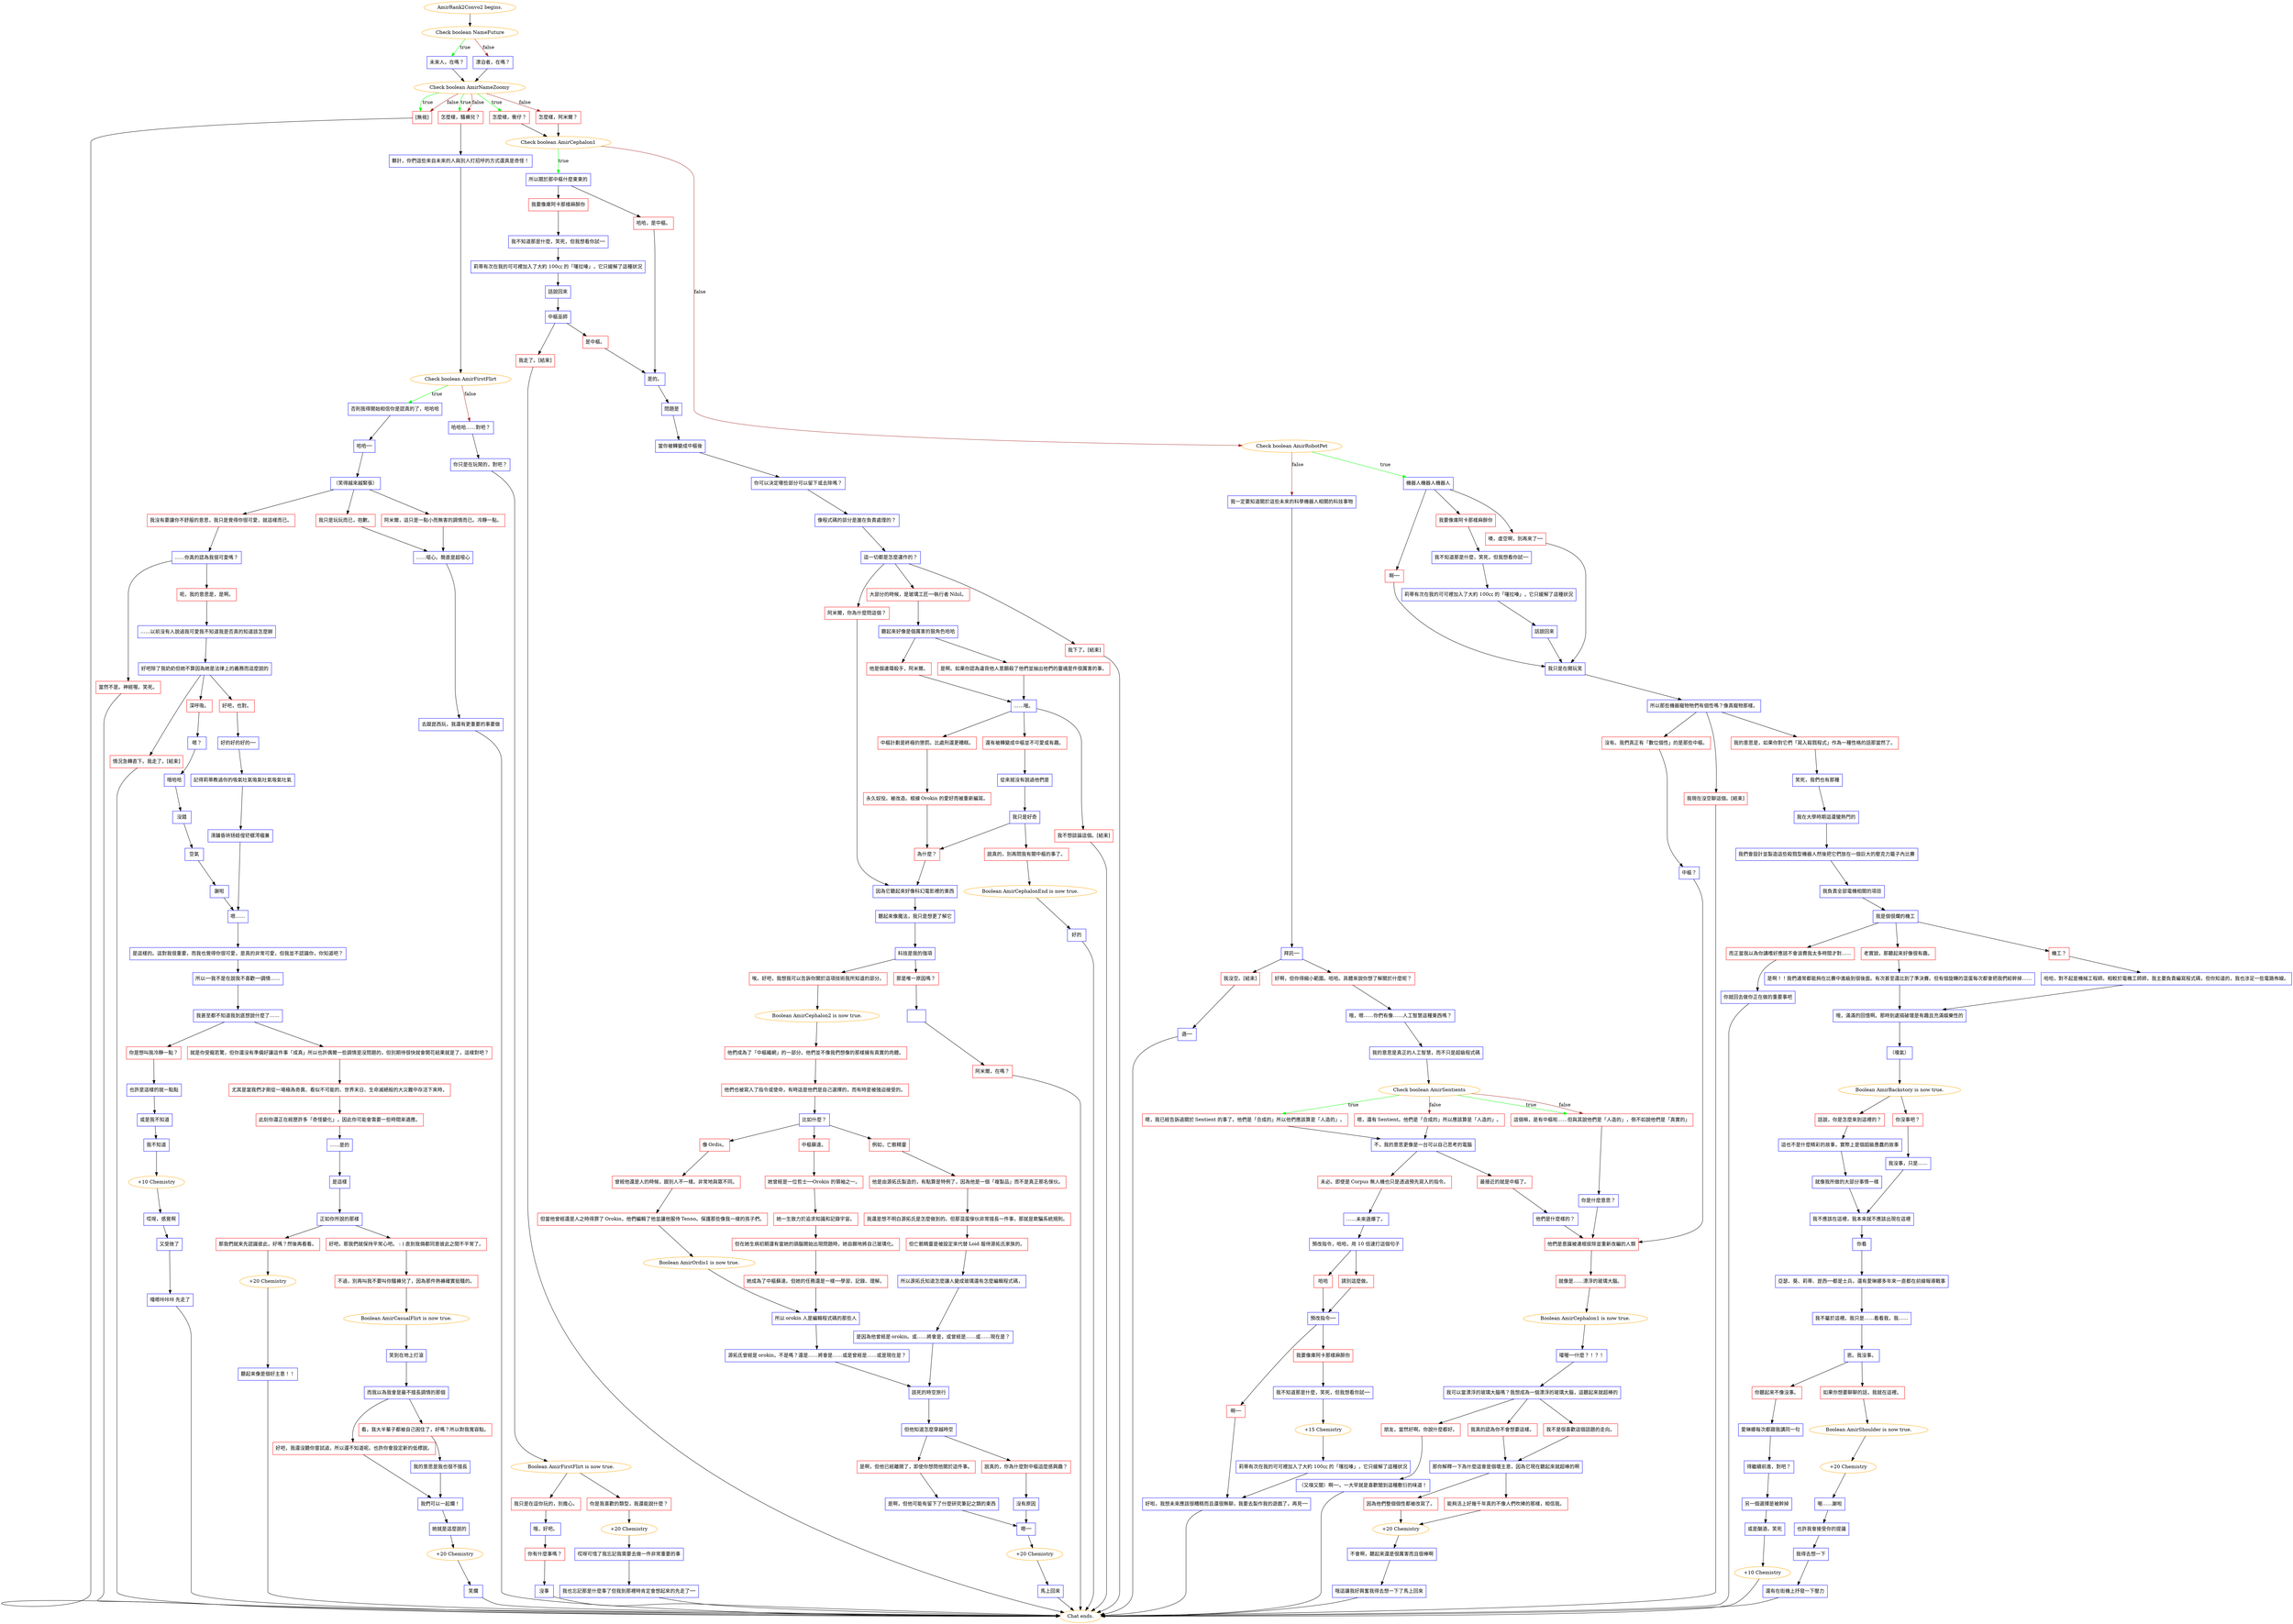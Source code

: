 digraph {
	"AmirRank2Convo2 begins." [color=orange];
		"AmirRank2Convo2 begins." -> j1555648941;
	j1555648941 [label="Check boolean NameFuture",color=orange];
		j1555648941 -> j3573716959 [label=true,color=green];
		j1555648941 -> j2254990089 [label=false,color=brown];
	j3573716959 [label="未來人，在嗎？",shape=box,color=blue];
		j3573716959 -> j3096240527;
	j2254990089 [label="漂泊者，在嗎？",shape=box,color=blue];
		j2254990089 -> j3096240527;
	j3096240527 [label="Check boolean AmirNameZoomy",color=orange];
		j3096240527 -> j3102889003 [label=true,color=green];
		j3096240527 -> j1818061471 [label=true,color=green];
		j3096240527 -> j263250467 [label=true,color=green];
		j3096240527 -> j3102889003 [label=false,color=brown];
		j3096240527 -> j1818061471 [label=false,color=brown];
		j3096240527 -> j2239394492 [label=false,color=brown];
	j3102889003 [label="[無視]",shape=box,color=red];
		j3102889003 -> "Chat ends.";
	j1818061471 [label="怎麼樣，騷褲兒？",shape=box,color=red];
		j1818061471 -> j1814704173;
	j263250467 [label="怎麼樣，衝仔？",shape=box,color=red];
		j263250467 -> j87647369;
	j2239394492 [label="怎麼樣，阿米爾？",shape=box,color=red];
		j2239394492 -> j87647369;
	"Chat ends." [color=orange];
	j1814704173 [label="夥計，你們這些來自未來的人與別人打招呼的方式還真是奇怪！",shape=box,color=blue];
		j1814704173 -> j1575820688;
	j87647369 [label="Check boolean AmirCephalon1",color=orange];
		j87647369 -> j24387188 [label=true,color=green];
		j87647369 -> j1377197533 [label=false,color=brown];
	j1575820688 [label="Check boolean AmirFirstFlirt",color=orange];
		j1575820688 -> j3993524243 [label=true,color=green];
		j1575820688 -> j300681540 [label=false,color=brown];
	j24387188 [label="所以關於那中樞什麼東東的",shape=box,color=blue];
		j24387188 -> j3345663882;
		j24387188 -> j2712804415;
	j1377197533 [label="Check boolean AmirRobotPet",color=orange];
		j1377197533 -> j1682276189 [label=true,color=green];
		j1377197533 -> j467453603 [label=false,color=brown];
	j3993524243 [label="否則我得開始相信你是認真的了，哈哈哈",shape=box,color=blue];
		j3993524243 -> j3671286782;
	j300681540 [label="哈哈哈……對吧？",shape=box,color=blue];
		j300681540 -> j462287713;
	j3345663882 [label="哈哈，是中樞。",shape=box,color=red];
		j3345663882 -> j29972326;
	j2712804415 [label="我要像庫阿卡那樣麻醉你",shape=box,color=red];
		j2712804415 -> j3055543347;
	j1682276189 [label="機器人機器人機器人",shape=box,color=blue];
		j1682276189 -> j2142055464;
		j1682276189 -> j4173119043;
		j1682276189 -> j2279892919;
	j467453603 [label="我一定要知道關於這些未來的科學機器人相關的科技事物",shape=box,color=blue];
		j467453603 -> j1042165884;
	j3671286782 [label="哈哈──",shape=box,color=blue];
		j3671286782 -> j1282131171;
	j462287713 [label="你只是在玩鬧的，對吧？",shape=box,color=blue];
		j462287713 -> j1496595557;
	j29972326 [label="是的。",shape=box,color=blue];
		j29972326 -> j3519729298;
	j3055543347 [label="我不知道那是什麼，笑死，但我想看你試──",shape=box,color=blue];
		j3055543347 -> j2761174243;
	j2142055464 [label="噢，虛空啊，別再來了──",shape=box,color=red];
		j2142055464 -> j2288444094;
	j4173119043 [label="啊──",shape=box,color=red];
		j4173119043 -> j2288444094;
	j2279892919 [label="我要像庫阿卡那樣麻醉你",shape=box,color=red];
		j2279892919 -> j1541273981;
	j1042165884 [label="拜託──",shape=box,color=blue];
		j1042165884 -> j2951574646;
		j1042165884 -> j3741975582;
	j1282131171 [label="（笑得越來越緊張）",shape=box,color=blue];
		j1282131171 -> j1670642363;
		j1282131171 -> j1974203086;
		j1282131171 -> j2720709315;
	j1496595557 [label="Boolean AmirFirstFlirt is now true.",color=orange];
		j1496595557 -> j3122030170;
		j1496595557 -> j2448601901;
	j3519729298 [label="問題是",shape=box,color=blue];
		j3519729298 -> j1396813080;
	j2761174243 [label="莉蒂有次在我的可可裡加入了大約 100㏄ 的「噻拉嗪」，它只緩解了這種狀況",shape=box,color=blue];
		j2761174243 -> j2272096931;
	j2288444094 [label="我只是在開玩笑",shape=box,color=blue];
		j2288444094 -> j190453765;
	j1541273981 [label="我不知道那是什麼，笑死，但我想看你試──",shape=box,color=blue];
		j1541273981 -> j3660005195;
	j2951574646 [label="我沒空。[結束]",shape=box,color=red];
		j2951574646 -> j3434288981;
	j3741975582 [label="好啊，但你得縮小範圍。哈哈。具體來說你想了解關於什麼呢？",shape=box,color=red];
		j3741975582 -> j1163211877;
	j1670642363 [label="我沒有要讓你不舒服的意思，我只是覺得你很可愛，就這樣而已。",shape=box,color=red];
		j1670642363 -> j3898598778;
	j1974203086 [label="我只是玩玩而已，抱歉。",shape=box,color=red];
		j1974203086 -> j2614170985;
	j2720709315 [label="阿米爾，這只是一點小而無害的調情而已。冷靜一點。",shape=box,color=red];
		j2720709315 -> j2614170985;
	j3122030170 [label="你是我喜歡的類型，我還能說什麼？",shape=box,color=red];
		j3122030170 -> j2367043658;
	j2448601901 [label="我只是在逗你玩的，別擔心。",shape=box,color=red];
		j2448601901 -> j1066692153;
	j1396813080 [label="當你被轉變成中樞後",shape=box,color=blue];
		j1396813080 -> j1708473770;
	j2272096931 [label="話說回來",shape=box,color=blue];
		j2272096931 -> j1651982567;
	j190453765 [label="所以那些機器寵物牠們有個性嗎？像真寵物那樣。",shape=box,color=blue];
		j190453765 -> j3041803811;
		j190453765 -> j1582806643;
		j190453765 -> j1614154323;
	j3660005195 [label="莉蒂有次在我的可可裡加入了大約 100㏄ 的「噻拉嗪」，它只緩解了這種狀況",shape=box,color=blue];
		j3660005195 -> j2841594482;
	j3434288981 [label="遜──",shape=box,color=blue];
		j3434288981 -> "Chat ends.";
	j1163211877 [label="哦，嗯……你們有像……人工智慧這種東西嗎？",shape=box,color=blue];
		j1163211877 -> j3621916009;
	j3898598778 [label="……你真的認為我很可愛嗎？",shape=box,color=blue];
		j3898598778 -> j1399472975;
		j3898598778 -> j2750286918;
	j2614170985 [label="……噁心。簡直是超噁心",shape=box,color=blue];
		j2614170985 -> j166051813;
	j2367043658 [label="+20 Chemistry",color=orange];
		j2367043658 -> j1959241097;
	j1066692153 [label="哦，好吧。",shape=box,color=blue];
		j1066692153 -> j4213611254;
	j1708473770 [label="你可以決定哪些部分可以留下或去除嗎？",shape=box,color=blue];
		j1708473770 -> j3724462329;
	j1651982567 [label="中樞巫師",shape=box,color=blue];
		j1651982567 -> j4001717310;
		j1651982567 -> j3782800179;
	j3041803811 [label="沒有。我們真正有「數位個性」的是那些中樞。",shape=box,color=red];
		j3041803811 -> j937894759;
	j1582806643 [label="我的意思是，如果你對它們「寫入殺戮程式」作為一種性格的話那當然了。",shape=box,color=red];
		j1582806643 -> j3627035860;
	j1614154323 [label="我現在沒空聊這個。[結束]",shape=box,color=red];
		j1614154323 -> "Chat ends.";
	j2841594482 [label="話說回來",shape=box,color=blue];
		j2841594482 -> j2288444094;
	j3621916009 [label="我的意思是真正的人工智慧，而不只是超級程式碼",shape=box,color=blue];
		j3621916009 -> j3361290284;
	j1399472975 [label="呃，我的意思是，是啊。",shape=box,color=red];
		j1399472975 -> j1728513783;
	j2750286918 [label="當然不是。神經喔。笑死。",shape=box,color=red];
		j2750286918 -> "Chat ends.";
	j166051813 [label="去跟崑西玩，我還有更重要的事要做",shape=box,color=blue];
		j166051813 -> "Chat ends.";
	j1959241097 [label="哎呀可惜了我忘記我需要去做一件非常重要的事",shape=box,color=blue];
		j1959241097 -> j2112894673;
	j4213611254 [label="你有什麼事嗎？",shape=box,color=red];
		j4213611254 -> j4283044018;
	j3724462329 [label="像程式碼的部分是誰在負責處理的？",shape=box,color=blue];
		j3724462329 -> j3093052865;
	j4001717310 [label="是中樞。",shape=box,color=red];
		j4001717310 -> j29972326;
	j3782800179 [label="我走了。[結束]",shape=box,color=red];
		j3782800179 -> "Chat ends.";
	j937894759 [label="中樞？",shape=box,color=blue];
		j937894759 -> j971558964;
	j3627035860 [label="笑死，我們也有那種",shape=box,color=blue];
		j3627035860 -> j4195693435;
	j3361290284 [label="Check boolean AmirSentients",color=orange];
		j3361290284 -> j3226411691 [label=true,color=green];
		j3361290284 -> j3116356897 [label=true,color=green];
		j3361290284 -> j474095931 [label=false,color=brown];
		j3361290284 -> j3116356897 [label=false,color=brown];
	j1728513783 [label="……以前沒有人說過我可愛我不知道我是否真的知道該怎麼辦",shape=box,color=blue];
		j1728513783 -> j3934562381;
	j2112894673 [label="我也忘記那是什麼事了但我到那裡時肯定會想起來的先走了──",shape=box,color=blue];
		j2112894673 -> "Chat ends.";
	j4283044018 [label="沒事",shape=box,color=blue];
		j4283044018 -> "Chat ends.";
	j3093052865 [label="這一切都是怎麼運作的？",shape=box,color=blue];
		j3093052865 -> j2964626381;
		j3093052865 -> j1453689202;
		j3093052865 -> j1559763813;
	j971558964 [label="他們是意識被連根拔除並重新改編的人類",shape=box,color=red];
		j971558964 -> j4284472480;
	j4195693435 [label="我在大學時期這還蠻熱門的",shape=box,color=blue];
		j4195693435 -> j3118092106;
	j3226411691 [label="嗯，我已經告訴過關於 Sentient 的事了。他們是「合成的」所以他們應該算是「人造的」。",shape=box,color=red];
		j3226411691 -> j2187653265;
	j3116356897 [label="這個嘛，是有中樞啦……但與其說他們是「人造的」，倒不如說他們是「真實的」",shape=box,color=red];
		j3116356897 -> j1144399251;
	j474095931 [label="嗯，還有 Sentient。他們是「合成的」所以應該算是「人造的」。",shape=box,color=red];
		j474095931 -> j2187653265;
	j3934562381 [label="好吧除了我奶奶但她不算因為她是法律上的義務而這麼說的",shape=box,color=blue];
		j3934562381 -> j3136076207;
		j3934562381 -> j2872593665;
		j3934562381 -> j2159507503;
	j2964626381 [label="大部分的時候，是玻璃工匠──執行者 Nihil。",shape=box,color=red];
		j2964626381 -> j680952562;
	j1453689202 [label="阿米爾，你為什麼問這個？",shape=box,color=red];
		j1453689202 -> j2517081078;
	j1559763813 [label="我下了。[結束]",shape=box,color=red];
		j1559763813 -> "Chat ends.";
	j4284472480 [label="就像是……漂浮的玻璃大腦。",shape=box,color=red];
		j4284472480 -> j63376535;
	j3118092106 [label="我們會設計並製造這些殺戮型機器人然後把它們放在一個巨大的壓克力籠子內比賽",shape=box,color=blue];
		j3118092106 -> j604479255;
	j2187653265 [label="不，我的意思更像是一台可以自己思考的電腦",shape=box,color=blue];
		j2187653265 -> j2618122834;
		j2187653265 -> j3416272545;
	j1144399251 [label="你是什麼意思？",shape=box,color=blue];
		j1144399251 -> j971558964;
	j3136076207 [label="深呼吸。",shape=box,color=red];
		j3136076207 -> j3111822133;
	j2872593665 [label="好吧，也對。",shape=box,color=red];
		j2872593665 -> j2439009161;
	j2159507503 [label="情況急轉直下。我走了。[結束]",shape=box,color=red];
		j2159507503 -> "Chat ends.";
	j680952562 [label="聽起來好像是個厲害的狠角色哈哈",shape=box,color=blue];
		j680952562 -> j1611153679;
		j680952562 -> j3217558407;
	j2517081078 [label="因為它聽起來好像科幻電影裡的東西",shape=box,color=blue];
		j2517081078 -> j4039051063;
	j63376535 [label="Boolean AmirCephalon1 is now true.",color=orange];
		j63376535 -> j1449675979;
	j604479255 [label="我負責全部電機相關的項目",shape=box,color=blue];
		j604479255 -> j355231413;
	j2618122834 [label="最接近的就是中樞了。",shape=box,color=red];
		j2618122834 -> j3237815333;
	j3416272545 [label="未必。即使是 Corpus 無人機也只是透過預先寫入的指令。",shape=box,color=red];
		j3416272545 -> j579340573;
	j3111822133 [label="嗯？",shape=box,color=blue];
		j3111822133 -> j497557324;
	j2439009161 [label="好的好的好的──",shape=box,color=blue];
		j2439009161 -> j1458423871;
	j1611153679 [label="是啊。如果你認為違背他人意願殺了他們並抽出他們的靈魂是件很厲害的事。",shape=box,color=red];
		j1611153679 -> j2385100505;
	j3217558407 [label="他是個連環殺手，阿米爾。",shape=box,color=red];
		j3217558407 -> j2385100505;
	j4039051063 [label="聽起來像魔法，我只是想更了解它",shape=box,color=blue];
		j4039051063 -> j2683197785;
	j1449675979 [label="嚯喔──什麼？！？！",shape=box,color=blue];
		j1449675979 -> j1801552244;
	j355231413 [label="我是個很爛的機工",shape=box,color=blue];
		j355231413 -> j542057844;
		j355231413 -> j590057872;
		j355231413 -> j1522567948;
	j3237815333 [label="他們是什麼樣的？",shape=box,color=blue];
		j3237815333 -> j971558964;
	j579340573 [label="……未來遜爆了。",shape=box,color=blue];
		j579340573 -> j864155138;
	j497557324 [label="哦哈哈",shape=box,color=blue];
		j497557324 -> j1795127934;
	j1458423871 [label="記得莉蒂教過你的吸氣吐氣吸氣吐氣吸氣吐氣",shape=box,color=blue];
		j1458423871 -> j1534465418;
	j2385100505 [label="……哦。",shape=box,color=blue];
		j2385100505 -> j3959638980;
		j2385100505 -> j403211949;
		j2385100505 -> j3404933239;
	j2683197785 [label="科技是我的強項",shape=box,color=blue];
		j2683197785 -> j3038921173;
		j2683197785 -> j386338269;
	j1801552244 [label="我可以當漂浮的玻璃大腦嗎？我想成為一個漂浮的玻璃大腦，這聽起來就超棒的",shape=box,color=blue];
		j1801552244 -> j3844030397;
		j1801552244 -> j818899603;
		j1801552244 -> j368084431;
	j542057844 [label="機工？",shape=box,color=red];
		j542057844 -> j4293526391;
	j590057872 [label="老實說，那聽起來好像很有趣。",shape=box,color=red];
		j590057872 -> j3565518894;
	j1522567948 [label="而正當我以為你講嗜好應該不會浪費我太多時間才對……",shape=box,color=red];
		j1522567948 -> j2449920024;
	j864155138 [label="預改指令，哈哈，用 10 倍速打這個句子",shape=box,color=blue];
		j864155138 -> j2915849343;
		j864155138 -> j908821119;
	j1795127934 [label="沒錯",shape=box,color=blue];
		j1795127934 -> j3729870590;
	j1534465418 [label="湑鐪昏珘钖婄偟铓樼湂楹兼",shape=box,color=blue];
		j1534465418 -> j4073397567;
	j3959638980 [label="還有被轉變成中樞並不可愛或有趣。",shape=box,color=red];
		j3959638980 -> j1823125916;
	j403211949 [label="我不想談論這個。[結束]",shape=box,color=red];
		j403211949 -> "Chat ends.";
	j3404933239 [label="中樞計劃是終極的懲罰。比處刑還更糟糕。",shape=box,color=red];
		j3404933239 -> j1671175268;
	j3038921173 [label="那是唯一原因嗎？",shape=box,color=red];
		j3038921173 -> j1488934576;
	j386338269 [label="唉。好吧，我想我可以告訴你關於這項技術我所知道的部分。",shape=box,color=red];
		j386338269 -> j62777363;
	j3844030397 [label="我不是很喜歡這個話題的走向。",shape=box,color=red];
		j3844030397 -> j2762795587;
	j818899603 [label="我真的認為你不會想要這樣。",shape=box,color=red];
		j818899603 -> j2762795587;
	j368084431 [label="朋友，當然好啊。你說什麼都好。",shape=box,color=red];
		j368084431 -> j3290200129;
	j4293526391 [label="哈哈，對不起是機械工程師。相較於電機工師師，我主要負責編寫程式碼，但你知道的，我也涉足一些電路佈線。",shape=box,color=blue];
		j4293526391 -> j1470014908;
	j3565518894 [label="是啊！！我們通常都能夠在比賽中進級到很後面。有次甚至還比到了準決賽。但有個旋轉的混蛋每次都會把我們給幹掉……",shape=box,color=blue];
		j3565518894 -> j1470014908;
	j2449920024 [label="你就回去做你正在做的重要事吧",shape=box,color=blue];
		j2449920024 -> "Chat ends.";
	j2915849343 [label="哈哈",shape=box,color=red];
		j2915849343 -> j511005217;
	j908821119 [label="請別這麼做。",shape=box,color=red];
		j908821119 -> j511005217;
	j3729870590 [label="空氣",shape=box,color=blue];
		j3729870590 -> j2185152808;
	j4073397567 [label="嗯……",shape=box,color=blue];
		j4073397567 -> j196992239;
	j1823125916 [label="從來就沒有說過他們是",shape=box,color=blue];
		j1823125916 -> j2144645688;
	j1671175268 [label="永久奴役。被改造。根據 Orokin 的愛好而被重新編寫。",shape=box,color=red];
		j1671175268 -> j1392218874;
	j1488934576 [label="  ",shape=box,color=blue];
		j1488934576 -> j570991719;
	j62777363 [label="Boolean AmirCephalon2 is now true.",color=orange];
		j62777363 -> j617694978;
	j2762795587 [label="那你解釋一下為什麼這會是個壞主意，因為它現在聽起來就超棒的啊",shape=box,color=blue];
		j2762795587 -> j1637373053;
		j2762795587 -> j694188349;
	j3290200129 [label="（又嗅又聞）啊──，一大早就是喜歡聞到這種敷衍的味道！",shape=box,color=blue];
		j3290200129 -> "Chat ends.";
	j1470014908 [label="哦，滿滿的回憶啊。那時到處搞破壞是有趣且充滿娛樂性的",shape=box,color=blue];
		j1470014908 -> j590486243;
	j511005217 [label="預改指令──",shape=box,color=blue];
		j511005217 -> j721056167;
		j511005217 -> j3624484664;
	j2185152808 [label="謝啦",shape=box,color=blue];
		j2185152808 -> j4073397567;
	j196992239 [label="是這樣的。這對我很重要，而我也覺得你很可愛，是真的非常可愛，但我並不認識你，你知道吧？",shape=box,color=blue];
		j196992239 -> j1280472490;
	j2144645688 [label="我只是好奇",shape=box,color=blue];
		j2144645688 -> j1392218874;
		j2144645688 -> j2066975009;
	j1392218874 [label="為什麼？",shape=box,color=red];
		j1392218874 -> j2517081078;
	j570991719 [label="阿米爾，在嗎？",shape=box,color=red];
		j570991719 -> "Chat ends.";
	j617694978 [label="他們成為了「中樞織網」的一部分。他們並不像我們想像的那樣擁有真實的肉體。",shape=box,color=red];
		j617694978 -> j3260943129;
	j1637373053 [label="因為他們整個個性都被改寫了。",shape=box,color=red];
		j1637373053 -> j3929228965;
	j694188349 [label="能夠活上好幾千年真的不像人們吹捧的那樣，相信我。",shape=box,color=red];
		j694188349 -> j3929228965;
	j590486243 [label="（嘆氣）",shape=box,color=blue];
		j590486243 -> j2341517216;
	j721056167 [label="我要像庫阿卡那樣麻醉你",shape=box,color=red];
		j721056167 -> j644737635;
	j3624484664 [label="啊──",shape=box,color=red];
		j3624484664 -> j2922141309;
	j1280472490 [label="所以──我不是在說我不喜歡──調情……",shape=box,color=blue];
		j1280472490 -> j708022277;
	j2066975009 [label="說真的，別再問我有關中樞的事了。",shape=box,color=red];
		j2066975009 -> j2146653528;
	j3260943129 [label="他們也被寫入了指令或使命，有時這是他們是自己選擇的，而有時是被強迫接受的。",shape=box,color=red];
		j3260943129 -> j2462338352;
	j3929228965 [label="+20 Chemistry",color=orange];
		j3929228965 -> j3279835767;
	j2341517216 [label="Boolean AmirBackstory is now true.",color=orange];
		j2341517216 -> j2521974953;
		j2341517216 -> j2339294744;
	j644737635 [label="我不知道那是什麼，笑死，但我想看你試──",shape=box,color=blue];
		j644737635 -> j2961468959;
	j2922141309 [label="好啦，我想未來應該很糟糕而且還很無聊，我要去製作我的遊戲了，再見──",shape=box,color=blue];
		j2922141309 -> "Chat ends.";
	j708022277 [label="我甚至都不知道我到底想說什麼了……",shape=box,color=blue];
		j708022277 -> j265077306;
		j708022277 -> j2098342206;
	j2146653528 [label="Boolean AmirCephalonEnd is now true.",color=orange];
		j2146653528 -> j3892858376;
	j2462338352 [label="比如什麼？",shape=box,color=blue];
		j2462338352 -> j4057226970;
		j2462338352 -> j4273485594;
		j2462338352 -> j742129987;
	j3279835767 [label="不會啊，聽起來還是很厲害而且很棒啊",shape=box,color=blue];
		j3279835767 -> j89612147;
	j2521974953 [label="你沒事吧？",shape=box,color=red];
		j2521974953 -> j2975989351;
	j2339294744 [label="話說，你是怎麼來到這裡的？",shape=box,color=red];
		j2339294744 -> j1000252181;
	j2961468959 [label="+15 Chemistry",color=orange];
		j2961468959 -> j1319058580;
	j265077306 [label="就是你受寵若驚，但你還沒有準備好讓這件事「成真」所以也許偶爾一些調情是沒問題的，但別期待很快就會開花結果就是了，這樣對吧？",shape=box,color=red];
		j265077306 -> j385024400;
	j2098342206 [label="你是想叫我冷靜一點？",shape=box,color=red];
		j2098342206 -> j4273688623;
	j3892858376 [label="好的",shape=box,color=blue];
		j3892858376 -> "Chat ends.";
	j4057226970 [label="像 Ordis。",shape=box,color=red];
		j4057226970 -> j3061710404;
	j4273485594 [label="中樞蘇達。",shape=box,color=red];
		j4273485594 -> j2271551379;
	j742129987 [label="例如，亡骸精靈",shape=box,color=red];
		j742129987 -> j2767493318;
	j89612147 [label="哦這讓我好興奮我得去想一下了馬上回來",shape=box,color=blue];
		j89612147 -> "Chat ends.";
	j2975989351 [label="我沒事，只是……",shape=box,color=blue];
		j2975989351 -> j1911996594;
	j1000252181 [label="這也不是什麼精彩的故事，實際上是個超級愚蠢的故事",shape=box,color=blue];
		j1000252181 -> j3468117165;
	j1319058580 [label="莉蒂有次在我的可可裡加入了大約 100㏄ 的「噻拉嗪」，它只緩解了這種狀況",shape=box,color=blue];
		j1319058580 -> j2922141309;
	j385024400 [label="尤其是當我們才剛從一場極為奇異、看似不可能的、世界末日、生命滅絕般的大災難中存活下來時，",shape=box,color=red];
		j385024400 -> j1782055188;
	j4273688623 [label="也許是這樣的就一點點",shape=box,color=blue];
		j4273688623 -> j839782306;
	j3061710404 [label="曾經他還是人的時候，跟別人不一樣。非常地與眾不同。",shape=box,color=red];
		j3061710404 -> j2540006564;
	j2271551379 [label="她曾經是一位哲士──Orokin 的領袖之一。",shape=box,color=red];
		j2271551379 -> j2320128647;
	j2767493318 [label="他是由源拓氏製造的，有點算是特例了，因為他是一個「複製品」而不是真正那名傢伙。",shape=box,color=red];
		j2767493318 -> j121601958;
	j1911996594 [label="我不應該在這裡，我本來就不應該出現在這裡",shape=box,color=blue];
		j1911996594 -> j609698951;
	j3468117165 [label="就像我所做的大部分事情一樣",shape=box,color=blue];
		j3468117165 -> j1911996594;
	j1782055188 [label="此刻你還正在經歷許多「奇怪變化」，因此你可能會需要一些時間來適應。",shape=box,color=red];
		j1782055188 -> j3192419545;
	j839782306 [label="或是我不知道",shape=box,color=blue];
		j839782306 -> j558996840;
	j2540006564 [label="但當他曾經還是人之時得罪了 Orokin，他們編輯了他並讓他服侍 Tenno。保護那些像我一樣的孩子們。",shape=box,color=red];
		j2540006564 -> j2426977666;
	j2320128647 [label="她一生致力於追求知識和記錄宇宙。",shape=box,color=red];
		j2320128647 -> j2025149844;
	j121601958 [label="我還是想不明白源拓氏是怎麼做到的。但那混蛋傢伙非常擅長一件事，那就是欺騙系統規則。",shape=box,color=red];
		j121601958 -> j2783255841;
	j609698951 [label="你看",shape=box,color=blue];
		j609698951 -> j1375098649;
	j3192419545 [label="……是的",shape=box,color=blue];
		j3192419545 -> j2141305889;
	j558996840 [label="我不知道",shape=box,color=blue];
		j558996840 -> j1361329229;
	j2426977666 [label="Boolean AmirOrdis1 is now true.",color=orange];
		j2426977666 -> j1018302896;
	j2025149844 [label="但在她生病初期還有當她的頭腦開始出現問題時，她自願地將自己玻璃化。",shape=box,color=red];
		j2025149844 -> j3699539833;
	j2783255841 [label="但亡骸精靈是被設定來代替 Loid 服侍源拓氏家族的。",shape=box,color=red];
		j2783255841 -> j1209868827;
	j1375098649 [label="亞瑟、葵、莉蒂、崑西──都是士兵，還有愛琳娜多年來一直都在前線報導戰事",shape=box,color=blue];
		j1375098649 -> j417419453;
	j2141305889 [label="是這樣",shape=box,color=blue];
		j2141305889 -> j2001062014;
	j1361329229 [label="+10 Chemistry",color=orange];
		j1361329229 -> j2926987541;
	j1018302896 [label="所以 orokin 人是編輯程式碼的那些人",shape=box,color=blue];
		j1018302896 -> j1368342477;
	j3699539833 [label="她成為了中樞蘇達。但她的任務還是一樣──學習、記錄、理解。",shape=box,color=red];
		j3699539833 -> j1018302896;
	j1209868827 [label="所以源拓氏知道怎麼讓人變成玻璃還有怎麼編輯程式碼，",shape=box,color=blue];
		j1209868827 -> j2350601324;
	j417419453 [label="我不屬於這裡。我只是……看看我，我……",shape=box,color=blue];
		j417419453 -> j1951604361;
	j2001062014 [label="正如你所說的那樣",shape=box,color=blue];
		j2001062014 -> j514245648;
		j2001062014 -> j2583305727;
	j2926987541 [label="哎呀，感覺啊",shape=box,color=blue];
		j2926987541 -> j337793640;
	j1368342477 [label="源拓氏曾經是 orokin，不是嗎？還是……將會是……或是曾經是……或是現在是？",shape=box,color=blue];
		j1368342477 -> j2035961594;
	j2350601324 [label="是因為他曾經是 orokin。或……將會是，或曾經是……或……現在是？",shape=box,color=blue];
		j2350601324 -> j2035961594;
	j1951604361 [label="恩。我沒事。",shape=box,color=blue];
		j1951604361 -> j2150820353;
		j1951604361 -> j782752369;
	j514245648 [label="那我們就來先認識彼此，好嗎？然後再看看。",shape=box,color=red];
		j514245648 -> j373600229;
	j2583305727 [label="好吧，那我們就保持平常心吧。 : ) 直到我倆都同意彼此之間不平常了。",shape=box,color=red];
		j2583305727 -> j350589887;
	j337793640 [label="又受挫了",shape=box,color=blue];
		j337793640 -> j660418843;
	j2035961594 [label="該死的時空旅行",shape=box,color=blue];
		j2035961594 -> j3359551434;
	j2150820353 [label="如果你想要聊聊的話，我就在這裡。",shape=box,color=red];
		j2150820353 -> j2276701275;
	j782752369 [label="你聽起來不像沒事。",shape=box,color=red];
		j782752369 -> j2097361681;
	j373600229 [label="+20 Chemistry",color=orange];
		j373600229 -> j2464249504;
	j350589887 [label="不過，別再叫我不要叫你騷褲兒了，因為那件熱褲確實挺騷的。",shape=box,color=red];
		j350589887 -> j279468964;
	j660418843 [label="嘎嗯咔咔咔 先走了",shape=box,color=blue];
		j660418843 -> "Chat ends.";
	j3359551434 [label="但他知道怎麼穿越時空",shape=box,color=blue];
		j3359551434 -> j2050386063;
		j3359551434 -> j1348482350;
	j2276701275 [label="Boolean AmirShoulder is now true.",color=orange];
		j2276701275 -> j2040044159;
	j2097361681 [label="愛琳娜每次都跟我講同一句",shape=box,color=blue];
		j2097361681 -> j453669188;
	j2464249504 [label="聽起來像是個好主意！！",shape=box,color=blue];
		j2464249504 -> "Chat ends.";
	j279468964 [label="Boolean AmirCasualFlirt is now true.",color=orange];
		j279468964 -> j3033866210;
	j2050386063 [label="是啊，但他已經離開了，即使你想問他關於這件事。",shape=box,color=red];
		j2050386063 -> j1363991723;
	j1348482350 [label="說真的，你為什麼對中樞這麼感興趣？",shape=box,color=red];
		j1348482350 -> j2099592672;
	j2040044159 [label="+20 Chemistry",color=orange];
		j2040044159 -> j1579292766;
	j453669188 [label="得繼續前進，對吧？",shape=box,color=blue];
		j453669188 -> j579682663;
	j3033866210 [label="笑到在地上打滾",shape=box,color=blue];
		j3033866210 -> j1638426997;
	j1363991723 [label="是啊，但他可能有留下了什麼研究筆記之類的東西",shape=box,color=blue];
		j1363991723 -> j969607134;
	j2099592672 [label="沒有原因",shape=box,color=blue];
		j2099592672 -> j969607134;
	j1579292766 [label="喔……謝啦",shape=box,color=blue];
		j1579292766 -> j1323734225;
	j579682663 [label="另一個選擇是被幹掉",shape=box,color=blue];
		j579682663 -> j938009624;
	j1638426997 [label="而我以為我會是最不擅長調情的那個",shape=box,color=blue];
		j1638426997 -> j2858734547;
		j1638426997 -> j2728562578;
	j969607134 [label="嗯──",shape=box,color=blue];
		j969607134 -> j1561711759;
	j1323734225 [label="也許我會接受你的提議",shape=box,color=blue];
		j1323734225 -> j1932026326;
	j938009624 [label="或是酗酒，笑死",shape=box,color=blue];
		j938009624 -> j1933300832;
	j2858734547 [label="好吧，我還沒聽你嘗試過，所以還不知道呢。也許你會設定新的低標說。",shape=box,color=red];
		j2858734547 -> j4275257575;
	j2728562578 [label="看，我大半輩子都被自己困住了，好嗎？所以對我寬容點。",shape=box,color=red];
		j2728562578 -> j3039183101;
	j1561711759 [label="+20 Chemistry",color=orange];
		j1561711759 -> j2080063972;
	j1932026326 [label="我得去想一下",shape=box,color=blue];
		j1932026326 -> j4010010676;
	j1933300832 [label="+10 Chemistry",color=orange];
		j1933300832 -> "Chat ends.";
	j4275257575 [label="我們可以一起爛！",shape=box,color=blue];
		j4275257575 -> j1082459511;
	j3039183101 [label="我的意思是我也很不擅長",shape=box,color=blue];
		j3039183101 -> j4275257575;
	j2080063972 [label="馬上回來",shape=box,color=blue];
		j2080063972 -> "Chat ends.";
	j4010010676 [label="還有在街機上抒發一下壓力",shape=box,color=blue];
		j4010010676 -> "Chat ends.";
	j1082459511 [label="她就是這麼說的",shape=box,color=blue];
		j1082459511 -> j1173906629;
	j1173906629 [label="+20 Chemistry",color=orange];
		j1173906629 -> j2833642567;
	j2833642567 [label="笑爛",shape=box,color=blue];
		j2833642567 -> "Chat ends.";
}